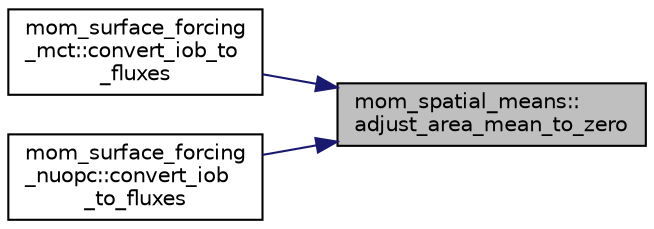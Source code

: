 digraph "mom_spatial_means::adjust_area_mean_to_zero"
{
 // INTERACTIVE_SVG=YES
 // LATEX_PDF_SIZE
  edge [fontname="Helvetica",fontsize="10",labelfontname="Helvetica",labelfontsize="10"];
  node [fontname="Helvetica",fontsize="10",shape=record];
  rankdir="RL";
  Node1 [label="mom_spatial_means::\ladjust_area_mean_to_zero",height=0.2,width=0.4,color="black", fillcolor="grey75", style="filled", fontcolor="black",tooltip="Adjust 2d array such that area mean is zero without moving the zero contour."];
  Node1 -> Node2 [dir="back",color="midnightblue",fontsize="10",style="solid",fontname="Helvetica"];
  Node2 [label="mom_surface_forcing\l_mct::convert_iob_to\l_fluxes",height=0.2,width=0.4,color="black", fillcolor="white", style="filled",URL="$namespacemom__surface__forcing__mct.html#aa3c9e5f049ed451d4cd519e820a42169",tooltip="This subroutine translates the Ice_ocean_boundary_type into a MOM thermodynamic forcing type,..."];
  Node1 -> Node3 [dir="back",color="midnightblue",fontsize="10",style="solid",fontname="Helvetica"];
  Node3 [label="mom_surface_forcing\l_nuopc::convert_iob\l_to_fluxes",height=0.2,width=0.4,color="black", fillcolor="white", style="filled",URL="$namespacemom__surface__forcing__nuopc.html#af81080e103477c19da28fa632eca7fe3",tooltip="This subroutine translates the Ice_ocean_boundary_type into a MOM thermodynamic forcing type,..."];
}
